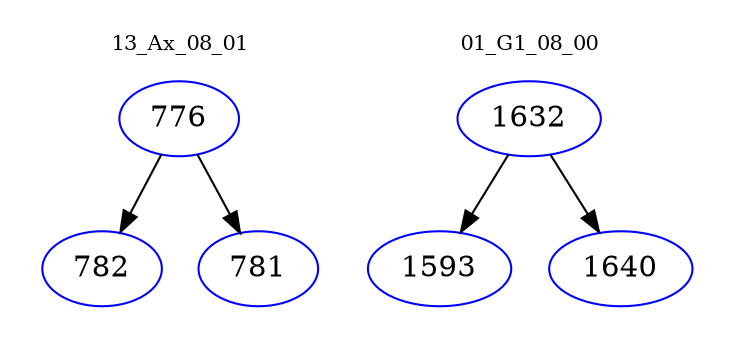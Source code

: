 digraph{
subgraph cluster_0 {
color = white
label = "13_Ax_08_01";
fontsize=10;
T0_776 [label="776", color="blue"]
T0_776 -> T0_782 [color="black"]
T0_782 [label="782", color="blue"]
T0_776 -> T0_781 [color="black"]
T0_781 [label="781", color="blue"]
}
subgraph cluster_1 {
color = white
label = "01_G1_08_00";
fontsize=10;
T1_1632 [label="1632", color="blue"]
T1_1632 -> T1_1593 [color="black"]
T1_1593 [label="1593", color="blue"]
T1_1632 -> T1_1640 [color="black"]
T1_1640 [label="1640", color="blue"]
}
}
